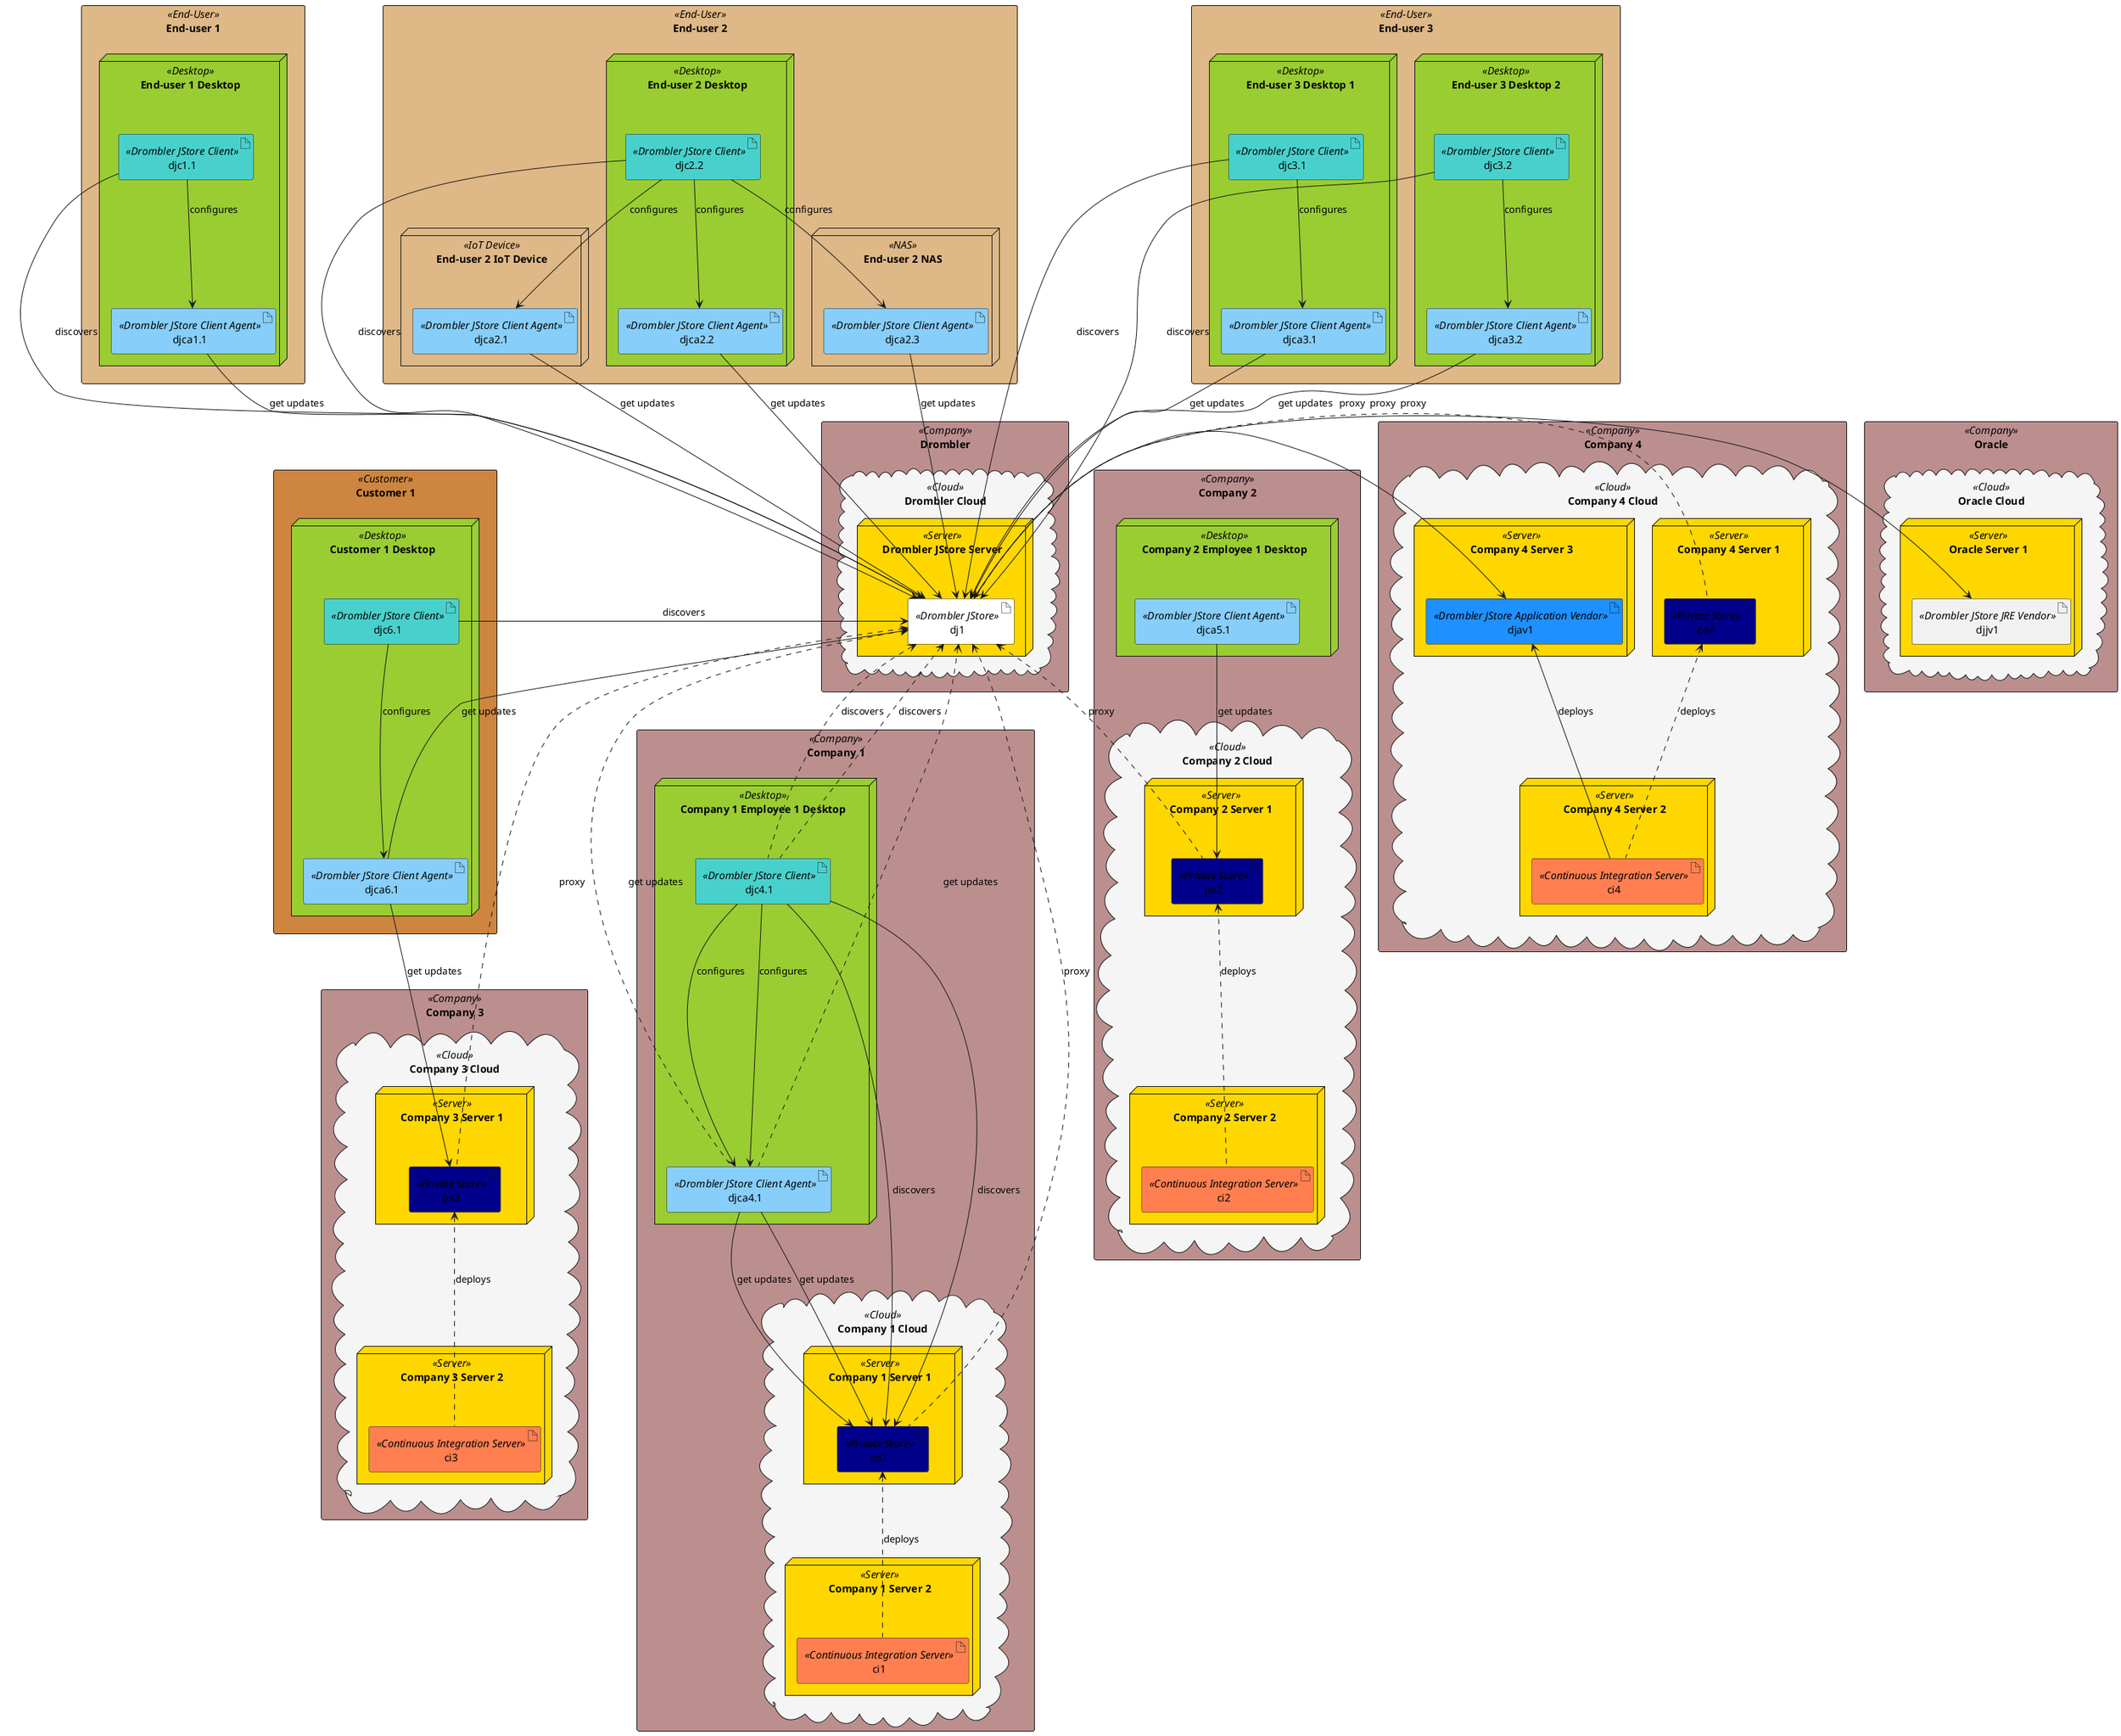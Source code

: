@startuml
skinparam cloud {
    BackgroundColor<<Cloud>> WhiteSmoke
}

skinparam node {
    BackgroundColor<<Desktop>> YellowGreen
    BackgroundColor<<Server>> Gold
}

skinparam artifact {
    BackgroundColor<<Drombler JStore>> DarkTurqoise
    BackgroundColor<<Drombler JStore Client Agent>> LightSkyBlue
    BackgroundColor<<Drombler JStore Client>> MediumTurquoise
    BackgroundColor<<Drombler JStore Application Vendor>> DodgerBlue
    BackgroundColor<<Private Store>> DarkBlue
    BackgroundColor<<Continuous Integration Server>> Coral
}

skinparam rectangle {
    BackgroundColor<<Company>> RosyBrown
    BackgroundColor<<End-User>> BurlyWood
    BackgroundColor<<Customer>> Peru
}

rectangle Drombler <<Company>>{
    cloud "Drombler Cloud" <<Cloud>>{
        node "Drombler JStore Server" <<Server>>{
            artifact dj1 <<Drombler JStore>>
        }
    }
}

rectangle "End-user 1" <<End-User>>{ 
    node "End-user 1 Desktop" <<Desktop>>{
        artifact djca1.1 <<Drombler JStore Client Agent>>
        artifact djc1.1 <<Drombler JStore Client>>
        djc1.1 --> djca1.1: configures
        djca1.1 --> dj1: get updates
        djc1.1 --> dj1: discovers
    }
}

rectangle "End-user 2" <<End-User>>{ 
    node "End-user 2 NAS" <<NAS>>{
        artifact djca2.3 <<Drombler JStore Client Agent>>
        djca2.3 --> dj1: get updates
    }

    node "End-user 2 IoT Device" <<IoT Device>>{
        artifact djca2.1 <<Drombler JStore Client Agent>>
        djca2.1 --> dj1: get updates
    }

    node "End-user 2 Desktop" <<Desktop>>{
        artifact djca2.2 <<Drombler JStore Client Agent>>
        artifact djc2.2 <<Drombler JStore Client>>
        djc2.2 --> djca2.2: configures
        djca2.2 --> dj1: get updates
        djc2.2 --> dj1: discovers
        djc2.2 --> djca2.1: configures
        djc2.2 --> djca2.3: configures
    }
}

rectangle "End-user 3" <<End-User>>{ 
    node "End-user 3 Desktop 1" <<Desktop>>{
        artifact djca3.1 <<Drombler JStore Client Agent>>
        artifact djc3.1 <<Drombler JStore Client>>
        djc3.1 --> djca3.1: configures
        djca3.1 --> dj1: get updates
        djc3.1 --> dj1: discovers
    }
    node "End-user 3 Desktop 2" <<Desktop>>{
        artifact djca3.2 <<Drombler JStore Client Agent>>
        artifact djc3.2 <<Drombler JStore Client>>
        djc3.2 --> djca3.2: configures
        djca3.2 --> dj1: get updates
        djc3.2 --> dj1: discovers
    }
}

rectangle "Company 1" <<Company>>{
    cloud "Company 1 Cloud" <<Cloud>>{
        node "Company 1 Server 1" <<Server>>{
            artifact ps1 <<Private Store>>
            ps1 .up.> dj1: proxy
        }

        node "Company 1 Server 2" <<Server>>{
            artifact ci1 <<Continuous Integration Server>>
            ci1 .up.> ps1: deploys
        }
    }

    node "Company 1 Employee 1 Desktop" <<Desktop>>{
        artifact djca4.1 <<Drombler JStore Client Agent>>
        artifact djc4.1 <<Drombler JStore Client>>
        djc4.1 --> djca4.1: configures
        djca4.1 .up.> dj1: get updates
        djc4.1 .up.> dj1: discovers
        djca4.1 --> ps1: get updates
        djc4.1 --> ps1: discovers
    }
}

rectangle "Company 2" <<Company>>{
    cloud "Company 2 Cloud" <<Cloud>>{
        node "Company 2 Server 1" <<Server>>{
            artifact ps2 <<Private Store>>
            ps2 .up.> dj1: proxy
        }

        node "Company 2 Server 2" <<Server>>{
            artifact ci2 <<Continuous Integration Server>>
            ci2 .up.> ps2: deploys
        }
    }

    node "Company 2 Employee 1 Desktop" <<Desktop>>{
        artifact djca5.1 <<Drombler JStore Client Agent>>
        djca5.1 --> ps2: get updates
    }
}

rectangle "Company 3" <<Company>>{
    cloud "Company 3 Cloud" <<Cloud>>{
        node "Company 3 Server 1" <<Server>>{
            artifact ps3 <<Private Store>>
            ps3 .left.> dj1: proxy
        }

        node "Company 3 Server 2" <<Server>>{
            artifact ci3 <<Continuous Integration Server>>
            ci3 .up.> ps3: deploys
        }
    }
}

rectangle "Customer 1" <<Customer>>{
    node "Customer 1 Desktop" <<Desktop>>{
        artifact djca6.1 <<Drombler JStore Client Agent>>
        artifact djc6.1 <<Drombler JStore Client>>
        djc6.1 --> djca6.1: configures
        djca6.1 -left-> dj1: get updates
        djc6.1 -left-> dj1: discovers            
        djca6.1 -down-> ps3: get updates
    }
}

rectangle "Company 4" <<Company>>{
    cloud "Company 4 Cloud" <<Cloud>>{
        node "Company 4 Server 1" <<Server>>{
            artifact ps4 <<Private Store>>
            ps4 .up.> dj1: proxy
        }

        node "Company 4 Server 3" <<Server>>{
            artifact djav1 <<Drombler JStore Application Vendor>>
            dj1 -left-> djav1: proxy
        }

        node "Company 4 Server 2" <<Server>>{
            artifact ci4 <<Continuous Integration Server>>
            ci4 .up.> ps4: deploys
            ci4 -up-> djav1: deploys
        }
    }

    node "Company 1 Employee 1 Desktop" <<Desktop>>{
        artifact djca4.1 <<Drombler JStore Client Agent>>
        artifact djc4.1 <<Drombler JStore Client>>
        djc4.1 --> djca4.1: configures
        djca4.1 .up.> dj1: get updates
        djc4.1 .up.> dj1: discovers
        djca4.1 --> ps1: get updates
        djc4.1 --> ps1: discovers
    }
}

rectangle "Oracle" <<Company>>{
    cloud "Oracle Cloud" <<Cloud>>{
        node "Oracle Server 1" <<Server>>{
            artifact djjv1 <<Drombler JStore JRE Vendor>>
            dj1 -left-> djjv1: proxy
        }
    }
}
@enduml
